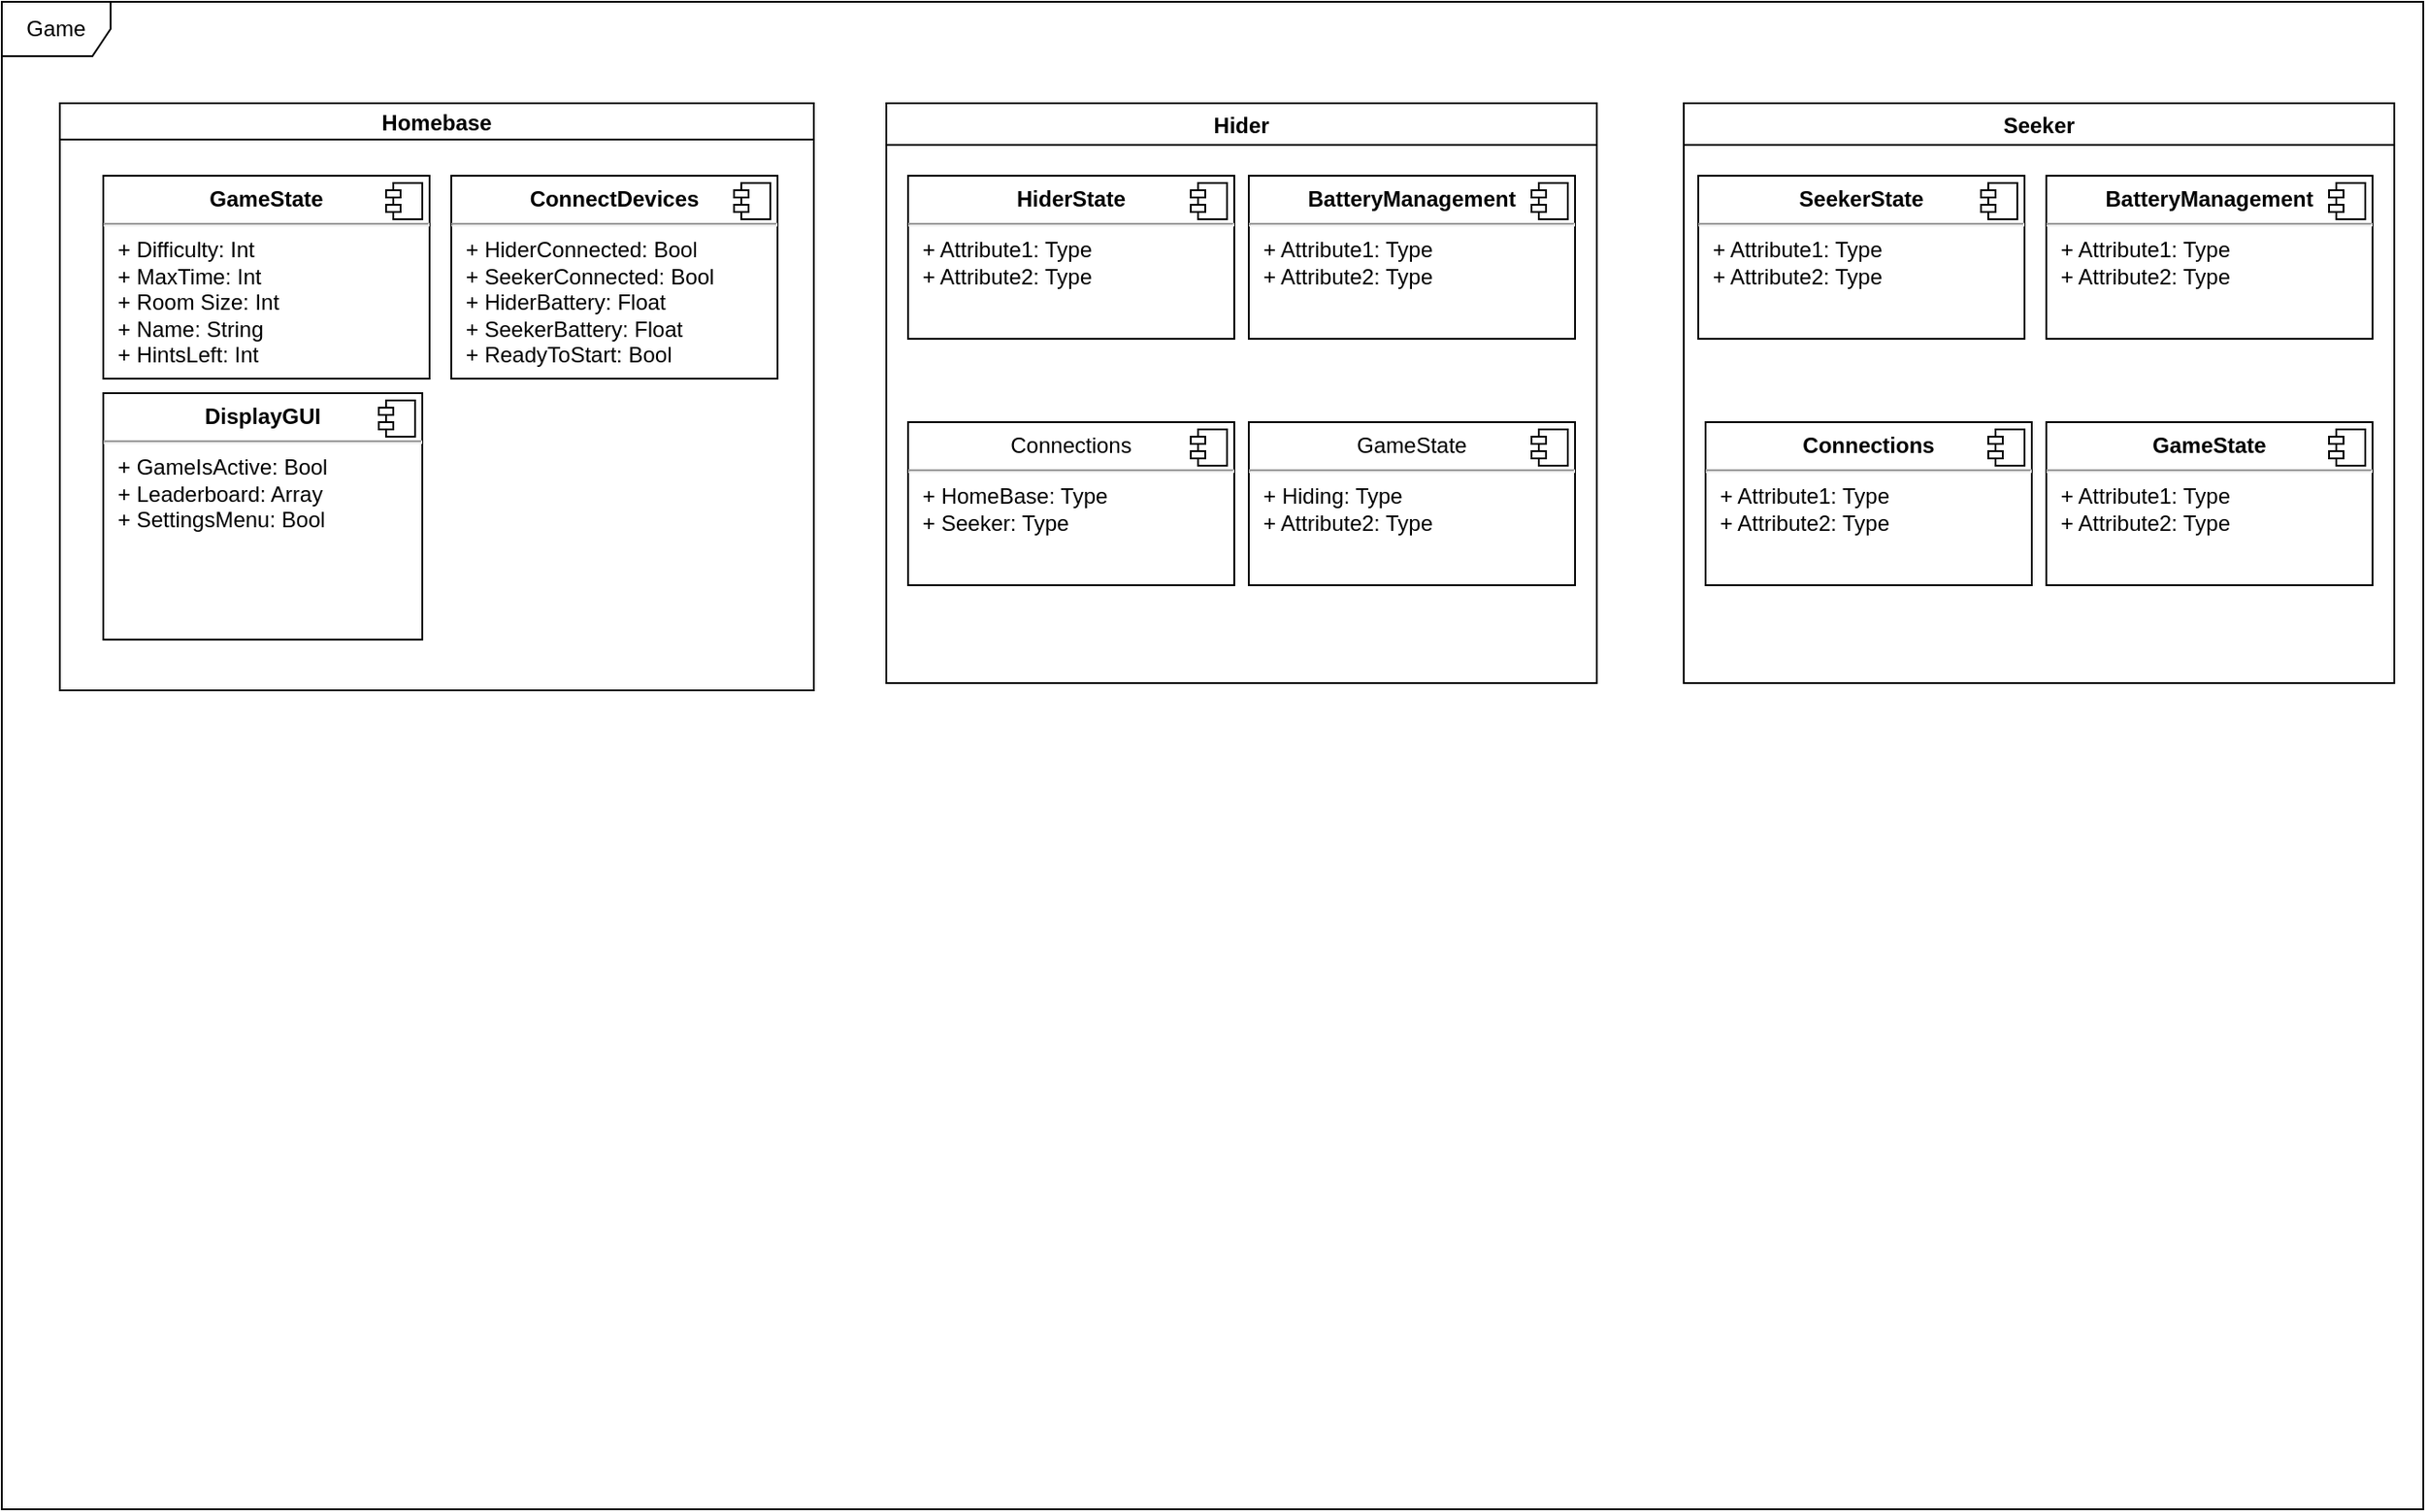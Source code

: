<mxfile version="23.1.6" type="github">
  <diagram name="Page-1" id="5d7acffa-a066-3a61-03fe-96351882024d">
    <mxGraphModel dx="869" dy="689" grid="1" gridSize="8" guides="1" tooltips="1" connect="1" arrows="1" fold="1" page="1" pageScale="1" pageWidth="1600" pageHeight="1200" background="#ffffff" math="0" shadow="0">
      <root>
        <mxCell id="0" />
        <mxCell id="1" parent="0" />
        <mxCell id="HGVN-Ubg_9u5FsFKcl_x-17" value="&lt;div&gt;Game&lt;/div&gt;" style="shape=umlFrame;whiteSpace=wrap;html=1;pointerEvents=0;" parent="1" vertex="1">
          <mxGeometry x="120" y="96" width="1336" height="832" as="geometry" />
        </mxCell>
        <mxCell id="HGVN-Ubg_9u5FsFKcl_x-26" value="Homebase" style="swimlane;startSize=20;horizontal=1;containerType=tree;" parent="1" vertex="1">
          <mxGeometry x="152" y="152" width="416" height="324" as="geometry">
            <mxRectangle x="256" y="216" width="160" height="40" as="alternateBounds" />
          </mxGeometry>
        </mxCell>
        <mxCell id="HGVN-Ubg_9u5FsFKcl_x-30" value="&lt;p style=&quot;margin:0px;margin-top:6px;text-align:center;&quot;&gt;&lt;b&gt;GameState&lt;/b&gt;&lt;/p&gt;&lt;hr&gt;&lt;p style=&quot;margin:0px;margin-left:8px;&quot;&gt;+ Difficulty: Int&lt;br&gt;+ MaxTime: Int&lt;/p&gt;&lt;p style=&quot;margin:0px;margin-left:8px;&quot;&gt;+ Room Size: Int&lt;/p&gt;&lt;p style=&quot;margin:0px;margin-left:8px;&quot;&gt;+ Name: String&lt;br&gt;&lt;/p&gt;&lt;p style=&quot;margin:0px;margin-left:8px;&quot;&gt;+ HintsLeft: Int&lt;br&gt;&lt;/p&gt;&lt;p style=&quot;margin:0px;margin-left:8px;&quot;&gt;&lt;br&gt;&lt;/p&gt;" style="align=left;overflow=fill;html=1;dropTarget=0;whiteSpace=wrap;" parent="HGVN-Ubg_9u5FsFKcl_x-26" vertex="1">
          <mxGeometry x="24" y="40" width="180" height="112" as="geometry" />
        </mxCell>
        <mxCell id="HGVN-Ubg_9u5FsFKcl_x-31" value="" style="shape=component;jettyWidth=8;jettyHeight=4;" parent="HGVN-Ubg_9u5FsFKcl_x-30" vertex="1">
          <mxGeometry x="1" width="20" height="20" relative="1" as="geometry">
            <mxPoint x="-24" y="4" as="offset" />
          </mxGeometry>
        </mxCell>
        <mxCell id="HGVN-Ubg_9u5FsFKcl_x-34" value="&lt;p style=&quot;margin:0px;margin-top:6px;text-align:center;&quot;&gt;&lt;b&gt;DisplayGUI&lt;br&gt;&lt;/b&gt;&lt;/p&gt;&lt;hr&gt;&lt;p style=&quot;margin:0px;margin-left:8px;&quot;&gt;+ GameIsActive: Bool&lt;br&gt;+ Leaderboard: Array&lt;/p&gt;&lt;p style=&quot;margin:0px;margin-left:8px;&quot;&gt;+ SettingsMenu: Bool&lt;/p&gt;&lt;p style=&quot;margin:0px;margin-left:8px;&quot;&gt;&lt;br&gt;&lt;/p&gt;" style="align=left;overflow=fill;html=1;dropTarget=0;whiteSpace=wrap;" parent="HGVN-Ubg_9u5FsFKcl_x-26" vertex="1">
          <mxGeometry x="24" y="160" width="176" height="136" as="geometry" />
        </mxCell>
        <mxCell id="HGVN-Ubg_9u5FsFKcl_x-35" value="" style="shape=component;jettyWidth=8;jettyHeight=4;" parent="HGVN-Ubg_9u5FsFKcl_x-34" vertex="1">
          <mxGeometry x="1" width="20" height="20" relative="1" as="geometry">
            <mxPoint x="-24" y="4" as="offset" />
          </mxGeometry>
        </mxCell>
        <mxCell id="HGVN-Ubg_9u5FsFKcl_x-36" value="&lt;p style=&quot;margin:0px;margin-top:6px;text-align:center;&quot;&gt;&lt;b&gt;ConnectDevices&lt;/b&gt;&lt;/p&gt;&lt;hr&gt;&lt;p style=&quot;margin:0px;margin-left:8px;&quot;&gt;+ HiderConnected: Bool&lt;br&gt;+ SeekerConnected: Bool&lt;/p&gt;&lt;p style=&quot;margin:0px;margin-left:8px;&quot;&gt;+ HiderBattery: Float&lt;br&gt;&lt;/p&gt;&lt;p style=&quot;margin:0px;margin-left:8px;&quot;&gt;+ SeekerBattery: Float&lt;/p&gt;&lt;p style=&quot;margin:0px;margin-left:8px;&quot;&gt;+ ReadyToStart: Bool&lt;br&gt;&lt;/p&gt;" style="align=left;overflow=fill;html=1;dropTarget=0;whiteSpace=wrap;" parent="HGVN-Ubg_9u5FsFKcl_x-26" vertex="1">
          <mxGeometry x="216" y="40" width="180" height="112" as="geometry" />
        </mxCell>
        <mxCell id="HGVN-Ubg_9u5FsFKcl_x-37" value="" style="shape=component;jettyWidth=8;jettyHeight=4;" parent="HGVN-Ubg_9u5FsFKcl_x-36" vertex="1">
          <mxGeometry x="1" width="20" height="20" relative="1" as="geometry">
            <mxPoint x="-24" y="4" as="offset" />
          </mxGeometry>
        </mxCell>
        <mxCell id="HGVN-Ubg_9u5FsFKcl_x-48" value="Hider" style="swimlane;" parent="1" vertex="1">
          <mxGeometry x="608" y="152" width="392" height="320" as="geometry" />
        </mxCell>
        <mxCell id="HGVN-Ubg_9u5FsFKcl_x-53" value="&lt;p style=&quot;margin:0px;margin-top:6px;text-align:center;&quot;&gt;&lt;b&gt;HiderState&lt;/b&gt;&lt;br&gt;&lt;/p&gt;&lt;hr&gt;&lt;p style=&quot;margin:0px;margin-left:8px;&quot;&gt;+ Attribute1: Type&lt;br&gt;+ Attribute2: Type&lt;/p&gt;" style="align=left;overflow=fill;html=1;dropTarget=0;whiteSpace=wrap;" parent="HGVN-Ubg_9u5FsFKcl_x-48" vertex="1">
          <mxGeometry x="12" y="40" width="180" height="90" as="geometry" />
        </mxCell>
        <mxCell id="HGVN-Ubg_9u5FsFKcl_x-54" value="" style="shape=component;jettyWidth=8;jettyHeight=4;" parent="HGVN-Ubg_9u5FsFKcl_x-53" vertex="1">
          <mxGeometry x="1" width="20" height="20" relative="1" as="geometry">
            <mxPoint x="-24" y="4" as="offset" />
          </mxGeometry>
        </mxCell>
        <mxCell id="HGVN-Ubg_9u5FsFKcl_x-51" value="&lt;p style=&quot;margin:0px;margin-top:6px;text-align:center;&quot;&gt;&lt;b&gt;BatteryManagement&lt;/b&gt;&lt;/p&gt;&lt;hr&gt;&lt;p style=&quot;margin:0px;margin-left:8px;&quot;&gt;+ Attribute1: Type&lt;br&gt;+ Attribute2: Type&lt;/p&gt;" style="align=left;overflow=fill;html=1;dropTarget=0;whiteSpace=wrap;" parent="HGVN-Ubg_9u5FsFKcl_x-48" vertex="1">
          <mxGeometry x="200" y="40" width="180" height="90" as="geometry" />
        </mxCell>
        <mxCell id="HGVN-Ubg_9u5FsFKcl_x-52" value="" style="shape=component;jettyWidth=8;jettyHeight=4;" parent="HGVN-Ubg_9u5FsFKcl_x-51" vertex="1">
          <mxGeometry x="1" width="20" height="20" relative="1" as="geometry">
            <mxPoint x="-24" y="4" as="offset" />
          </mxGeometry>
        </mxCell>
        <mxCell id="HGVN-Ubg_9u5FsFKcl_x-59" value="&lt;p style=&quot;margin:0px;margin-top:6px;text-align:center;&quot;&gt;Connections&lt;/p&gt;&lt;hr&gt;&lt;p style=&quot;margin:0px;margin-left:8px;&quot;&gt;+ HomeBase: Type&lt;br&gt;+ Seeker: Type&lt;/p&gt;" style="align=left;overflow=fill;html=1;dropTarget=0;whiteSpace=wrap;" parent="HGVN-Ubg_9u5FsFKcl_x-48" vertex="1">
          <mxGeometry x="12" y="176" width="180" height="90" as="geometry" />
        </mxCell>
        <mxCell id="HGVN-Ubg_9u5FsFKcl_x-60" value="" style="shape=component;jettyWidth=8;jettyHeight=4;" parent="HGVN-Ubg_9u5FsFKcl_x-59" vertex="1">
          <mxGeometry x="1" width="20" height="20" relative="1" as="geometry">
            <mxPoint x="-24" y="4" as="offset" />
          </mxGeometry>
        </mxCell>
        <mxCell id="HGVN-Ubg_9u5FsFKcl_x-61" value="&lt;p style=&quot;margin:0px;margin-top:6px;text-align:center;&quot;&gt;GameState&lt;br&gt;&lt;/p&gt;&lt;hr&gt;&lt;p style=&quot;margin:0px;margin-left:8px;&quot;&gt;+ Hiding: Type&lt;br&gt;+ Attribute2: Type&lt;/p&gt;" style="align=left;overflow=fill;html=1;dropTarget=0;whiteSpace=wrap;" parent="HGVN-Ubg_9u5FsFKcl_x-48" vertex="1">
          <mxGeometry x="200" y="176" width="180" height="90" as="geometry" />
        </mxCell>
        <mxCell id="HGVN-Ubg_9u5FsFKcl_x-62" value="" style="shape=component;jettyWidth=8;jettyHeight=4;" parent="HGVN-Ubg_9u5FsFKcl_x-61" vertex="1">
          <mxGeometry x="1" width="20" height="20" relative="1" as="geometry">
            <mxPoint x="-24" y="4" as="offset" />
          </mxGeometry>
        </mxCell>
        <mxCell id="HGVN-Ubg_9u5FsFKcl_x-50" value="Seeker" style="swimlane;" parent="1" vertex="1">
          <mxGeometry x="1048" y="152" width="392" height="320" as="geometry" />
        </mxCell>
        <mxCell id="HGVN-Ubg_9u5FsFKcl_x-57" value="&lt;p style=&quot;margin:0px;margin-top:6px;text-align:center;&quot;&gt;&lt;b&gt;SeekerState&lt;/b&gt;&lt;/p&gt;&lt;hr&gt;&lt;p style=&quot;margin:0px;margin-left:8px;&quot;&gt;+ Attribute1: Type&lt;br&gt;+ Attribute2: Type&lt;/p&gt;" style="align=left;overflow=fill;html=1;dropTarget=0;whiteSpace=wrap;" parent="HGVN-Ubg_9u5FsFKcl_x-50" vertex="1">
          <mxGeometry x="8" y="40" width="180" height="90" as="geometry" />
        </mxCell>
        <mxCell id="HGVN-Ubg_9u5FsFKcl_x-58" value="" style="shape=component;jettyWidth=8;jettyHeight=4;" parent="HGVN-Ubg_9u5FsFKcl_x-57" vertex="1">
          <mxGeometry x="1" width="20" height="20" relative="1" as="geometry">
            <mxPoint x="-24" y="4" as="offset" />
          </mxGeometry>
        </mxCell>
        <mxCell id="HGVN-Ubg_9u5FsFKcl_x-55" value="&lt;p style=&quot;margin:0px;margin-top:6px;text-align:center;&quot;&gt;&lt;b&gt;BatteryManagement&lt;/b&gt;&lt;/p&gt;&lt;hr&gt;&lt;p style=&quot;margin:0px;margin-left:8px;&quot;&gt;+ Attribute1: Type&lt;br&gt;+ Attribute2: Type&lt;/p&gt;" style="align=left;overflow=fill;html=1;dropTarget=0;whiteSpace=wrap;" parent="HGVN-Ubg_9u5FsFKcl_x-50" vertex="1">
          <mxGeometry x="200" y="40" width="180" height="90" as="geometry" />
        </mxCell>
        <mxCell id="HGVN-Ubg_9u5FsFKcl_x-56" value="" style="shape=component;jettyWidth=8;jettyHeight=4;" parent="HGVN-Ubg_9u5FsFKcl_x-55" vertex="1">
          <mxGeometry x="1" width="20" height="20" relative="1" as="geometry">
            <mxPoint x="-24" y="4" as="offset" />
          </mxGeometry>
        </mxCell>
        <mxCell id="HGVN-Ubg_9u5FsFKcl_x-63" value="&lt;p style=&quot;margin:0px;margin-top:6px;text-align:center;&quot;&gt;&lt;b&gt;Connections&lt;/b&gt;&lt;br&gt;&lt;/p&gt;&lt;hr&gt;&lt;p style=&quot;margin:0px;margin-left:8px;&quot;&gt;+ Attribute1: Type&lt;br&gt;+ Attribute2: Type&lt;/p&gt;" style="align=left;overflow=fill;html=1;dropTarget=0;whiteSpace=wrap;" parent="HGVN-Ubg_9u5FsFKcl_x-50" vertex="1">
          <mxGeometry x="12" y="176" width="180" height="90" as="geometry" />
        </mxCell>
        <mxCell id="HGVN-Ubg_9u5FsFKcl_x-64" value="" style="shape=component;jettyWidth=8;jettyHeight=4;" parent="HGVN-Ubg_9u5FsFKcl_x-63" vertex="1">
          <mxGeometry x="1" width="20" height="20" relative="1" as="geometry">
            <mxPoint x="-24" y="4" as="offset" />
          </mxGeometry>
        </mxCell>
        <mxCell id="HGVN-Ubg_9u5FsFKcl_x-65" value="&lt;p style=&quot;margin:0px;margin-top:6px;text-align:center;&quot;&gt;&lt;b&gt;GameState&lt;/b&gt;&lt;/p&gt;&lt;hr&gt;&lt;p style=&quot;margin:0px;margin-left:8px;&quot;&gt;+ Attribute1: Type&lt;br&gt;+ Attribute2: Type&lt;/p&gt;" style="align=left;overflow=fill;html=1;dropTarget=0;whiteSpace=wrap;" parent="HGVN-Ubg_9u5FsFKcl_x-50" vertex="1">
          <mxGeometry x="200" y="176" width="180" height="90" as="geometry" />
        </mxCell>
        <mxCell id="HGVN-Ubg_9u5FsFKcl_x-66" value="" style="shape=component;jettyWidth=8;jettyHeight=4;" parent="HGVN-Ubg_9u5FsFKcl_x-65" vertex="1">
          <mxGeometry x="1" width="20" height="20" relative="1" as="geometry">
            <mxPoint x="-24" y="4" as="offset" />
          </mxGeometry>
        </mxCell>
      </root>
    </mxGraphModel>
  </diagram>
</mxfile>
